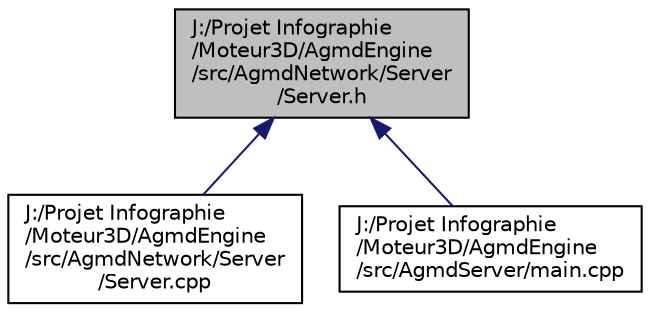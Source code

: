 digraph "J:/Projet Infographie/Moteur3D/AgmdEngine/src/AgmdNetwork/Server/Server.h"
{
  edge [fontname="Helvetica",fontsize="10",labelfontname="Helvetica",labelfontsize="10"];
  node [fontname="Helvetica",fontsize="10",shape=record];
  Node1 [label="J:/Projet Infographie\l/Moteur3D/AgmdEngine\l/src/AgmdNetwork/Server\l/Server.h",height=0.2,width=0.4,color="black", fillcolor="grey75", style="filled" fontcolor="black"];
  Node1 -> Node2 [dir="back",color="midnightblue",fontsize="10",style="solid"];
  Node2 [label="J:/Projet Infographie\l/Moteur3D/AgmdEngine\l/src/AgmdNetwork/Server\l/Server.cpp",height=0.2,width=0.4,color="black", fillcolor="white", style="filled",URL="$_server_8cpp.html"];
  Node1 -> Node3 [dir="back",color="midnightblue",fontsize="10",style="solid"];
  Node3 [label="J:/Projet Infographie\l/Moteur3D/AgmdEngine\l/src/AgmdServer/main.cpp",height=0.2,width=0.4,color="black", fillcolor="white", style="filled",URL="$_agmd_server_2main_8cpp.html"];
}
